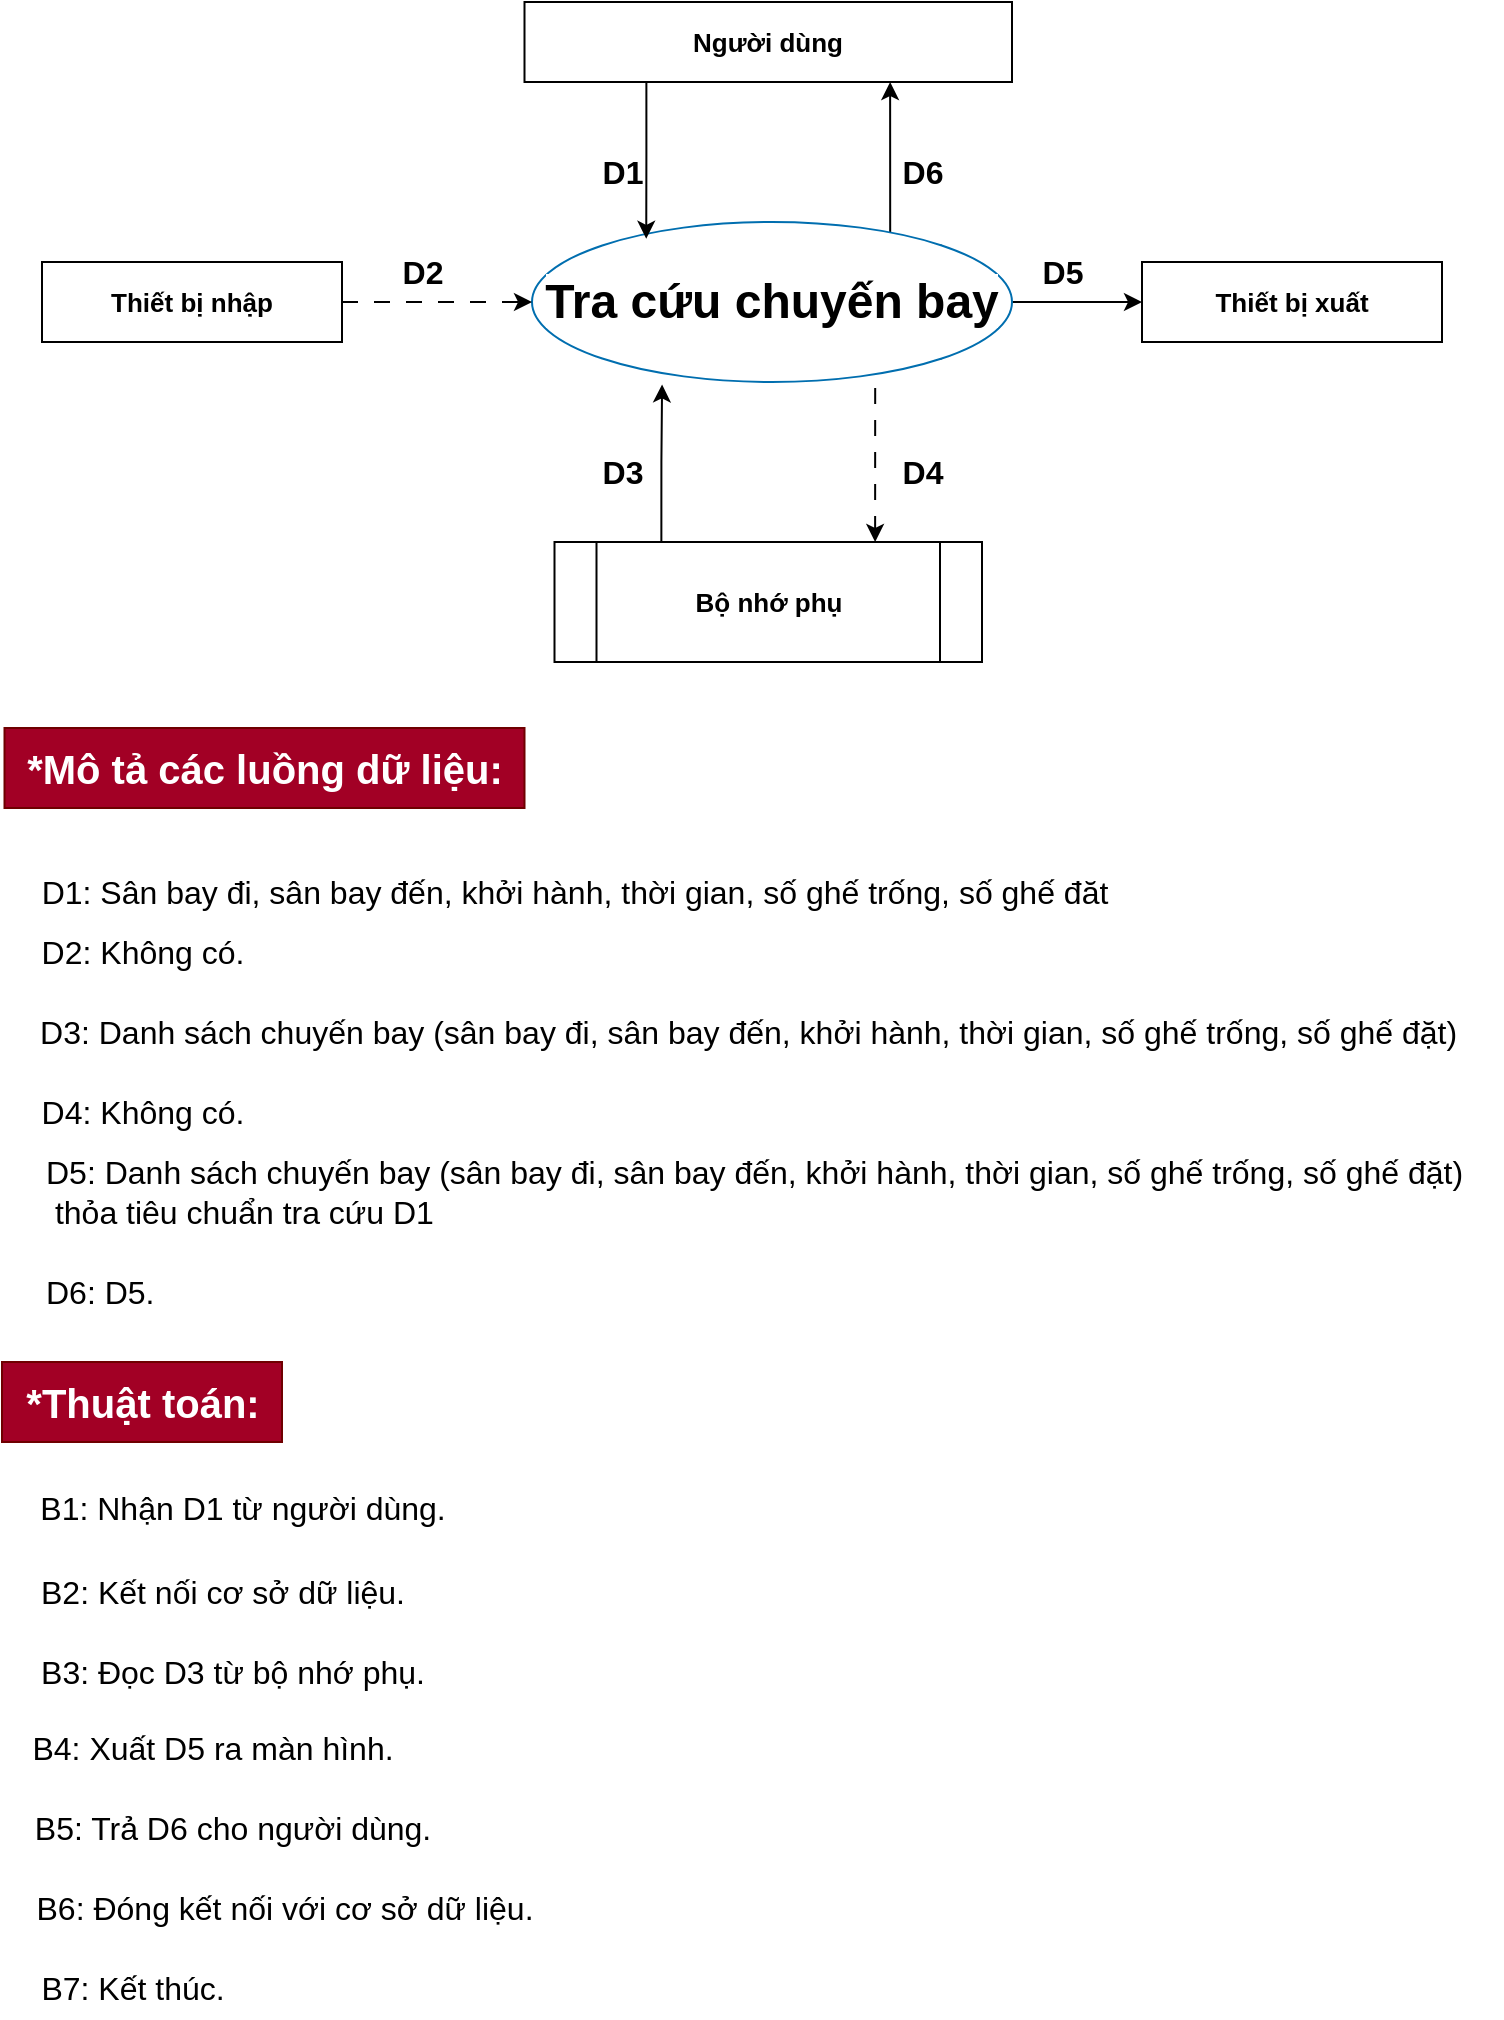 <mxfile version="23.1.5" type="device">
  <diagram name="Trang-1" id="kYHfyQUYchHKSgXVpSWh">
    <mxGraphModel dx="1050" dy="621" grid="1" gridSize="10" guides="1" tooltips="1" connect="1" arrows="1" fold="1" page="1" pageScale="1" pageWidth="827" pageHeight="1169" math="0" shadow="0">
      <root>
        <mxCell id="0" />
        <mxCell id="1" parent="0" />
        <mxCell id="psD6yAt_yMws2ZLbCAb7-1" value="&lt;b&gt;&lt;font style=&quot;font-size: 13px;&quot;&gt;Người dùng&lt;/font&gt;&lt;/b&gt;" style="rounded=0;whiteSpace=wrap;html=1;" parent="1" vertex="1">
          <mxGeometry x="281.25" y="70" width="243.75" height="40" as="geometry" />
        </mxCell>
        <mxCell id="psD6yAt_yMws2ZLbCAb7-20" style="edgeStyle=orthogonalEdgeStyle;rounded=0;orthogonalLoop=1;jettySize=auto;html=1;exitX=1;exitY=0;exitDx=0;exitDy=0;entryX=0.75;entryY=1;entryDx=0;entryDy=0;" parent="1" source="psD6yAt_yMws2ZLbCAb7-2" target="psD6yAt_yMws2ZLbCAb7-1" edge="1">
          <mxGeometry relative="1" as="geometry">
            <Array as="points">
              <mxPoint x="464" y="192" />
            </Array>
          </mxGeometry>
        </mxCell>
        <mxCell id="psD6yAt_yMws2ZLbCAb7-22" style="edgeStyle=orthogonalEdgeStyle;rounded=0;orthogonalLoop=1;jettySize=auto;html=1;exitX=1;exitY=1;exitDx=0;exitDy=0;entryX=0.75;entryY=0;entryDx=0;entryDy=0;dashed=1;dashPattern=8 8;" parent="1" source="psD6yAt_yMws2ZLbCAb7-2" target="psD6yAt_yMws2ZLbCAb7-6" edge="1">
          <mxGeometry relative="1" as="geometry">
            <Array as="points">
              <mxPoint x="457" y="248" />
            </Array>
          </mxGeometry>
        </mxCell>
        <mxCell id="psD6yAt_yMws2ZLbCAb7-25" style="edgeStyle=orthogonalEdgeStyle;rounded=0;orthogonalLoop=1;jettySize=auto;html=1;exitX=1;exitY=0.5;exitDx=0;exitDy=0;entryX=0;entryY=0.5;entryDx=0;entryDy=0;" parent="1" source="psD6yAt_yMws2ZLbCAb7-2" target="psD6yAt_yMws2ZLbCAb7-4" edge="1">
          <mxGeometry relative="1" as="geometry" />
        </mxCell>
        <mxCell id="psD6yAt_yMws2ZLbCAb7-2" value="&lt;font color=&quot;#000000&quot; size=&quot;1&quot; style=&quot;&quot;&gt;&lt;b style=&quot;font-size: 24px; background-color: rgb(255, 255, 255);&quot;&gt;Tra cứu chuyến bay&lt;/b&gt;&lt;/font&gt;" style="ellipse;whiteSpace=wrap;html=1;fillColor=#FFFFFF;strokeColor=#006EAF;fontColor=#ffffff;" parent="1" vertex="1">
          <mxGeometry x="285" y="180" width="240" height="80" as="geometry" />
        </mxCell>
        <mxCell id="psD6yAt_yMws2ZLbCAb7-24" style="edgeStyle=orthogonalEdgeStyle;rounded=0;orthogonalLoop=1;jettySize=auto;html=1;exitX=1;exitY=0.5;exitDx=0;exitDy=0;entryX=0;entryY=0.5;entryDx=0;entryDy=0;dashed=1;dashPattern=8 8;" parent="1" source="psD6yAt_yMws2ZLbCAb7-3" target="psD6yAt_yMws2ZLbCAb7-2" edge="1">
          <mxGeometry relative="1" as="geometry" />
        </mxCell>
        <mxCell id="psD6yAt_yMws2ZLbCAb7-3" value="&lt;b&gt;&lt;font style=&quot;font-size: 13px;&quot;&gt;Thiết bị nhập&lt;/font&gt;&lt;/b&gt;" style="rounded=0;whiteSpace=wrap;html=1;" parent="1" vertex="1">
          <mxGeometry x="40" y="200" width="150" height="40" as="geometry" />
        </mxCell>
        <mxCell id="psD6yAt_yMws2ZLbCAb7-4" value="&lt;b&gt;&lt;font style=&quot;font-size: 13px;&quot;&gt;Thiết bị xuất&lt;/font&gt;&lt;/b&gt;" style="rounded=0;whiteSpace=wrap;html=1;" parent="1" vertex="1">
          <mxGeometry x="590" y="200" width="150" height="40" as="geometry" />
        </mxCell>
        <mxCell id="psD6yAt_yMws2ZLbCAb7-6" value="&lt;b&gt;&lt;font style=&quot;font-size: 13px;&quot;&gt;Bộ nhớ phụ&lt;/font&gt;&lt;/b&gt;" style="shape=process;whiteSpace=wrap;html=1;backgroundOutline=1;" parent="1" vertex="1">
          <mxGeometry x="296.25" y="340" width="213.75" height="60" as="geometry" />
        </mxCell>
        <mxCell id="psD6yAt_yMws2ZLbCAb7-18" style="edgeStyle=orthogonalEdgeStyle;rounded=0;orthogonalLoop=1;jettySize=auto;html=1;exitX=0.25;exitY=1;exitDx=0;exitDy=0;entryX=0.238;entryY=0.105;entryDx=0;entryDy=0;entryPerimeter=0;" parent="1" source="psD6yAt_yMws2ZLbCAb7-1" target="psD6yAt_yMws2ZLbCAb7-2" edge="1">
          <mxGeometry relative="1" as="geometry" />
        </mxCell>
        <mxCell id="psD6yAt_yMws2ZLbCAb7-21" style="edgeStyle=orthogonalEdgeStyle;rounded=0;orthogonalLoop=1;jettySize=auto;html=1;exitX=0.25;exitY=0;exitDx=0;exitDy=0;entryX=0.271;entryY=1.015;entryDx=0;entryDy=0;entryPerimeter=0;" parent="1" source="psD6yAt_yMws2ZLbCAb7-6" target="psD6yAt_yMws2ZLbCAb7-2" edge="1">
          <mxGeometry relative="1" as="geometry" />
        </mxCell>
        <mxCell id="psD6yAt_yMws2ZLbCAb7-26" value="&lt;b style=&quot;font-size: 16px;&quot;&gt;D1&lt;/b&gt;" style="text;html=1;align=center;verticalAlign=middle;resizable=0;points=[];autosize=1;strokeColor=none;fillColor=none;fontSize=16;" parent="1" vertex="1">
          <mxGeometry x="310" y="140" width="40" height="30" as="geometry" />
        </mxCell>
        <mxCell id="psD6yAt_yMws2ZLbCAb7-27" value="&lt;b&gt;&lt;font style=&quot;font-size: 16px;&quot;&gt;D6&lt;/font&gt;&lt;/b&gt;" style="text;html=1;align=center;verticalAlign=middle;resizable=0;points=[];autosize=1;strokeColor=none;fillColor=none;" parent="1" vertex="1">
          <mxGeometry x="460" y="140" width="40" height="30" as="geometry" />
        </mxCell>
        <mxCell id="psD6yAt_yMws2ZLbCAb7-28" value="&lt;b style=&quot;font-size: 16px;&quot;&gt;D2&lt;/b&gt;" style="text;html=1;align=center;verticalAlign=middle;resizable=0;points=[];autosize=1;strokeColor=none;fillColor=none;fontSize=16;" parent="1" vertex="1">
          <mxGeometry x="210" y="190" width="40" height="30" as="geometry" />
        </mxCell>
        <mxCell id="psD6yAt_yMws2ZLbCAb7-31" value="&lt;b style=&quot;font-size: 16px;&quot;&gt;D5&lt;/b&gt;" style="text;html=1;align=center;verticalAlign=middle;resizable=0;points=[];autosize=1;strokeColor=none;fillColor=none;fontSize=16;" parent="1" vertex="1">
          <mxGeometry x="530" y="190" width="40" height="30" as="geometry" />
        </mxCell>
        <mxCell id="psD6yAt_yMws2ZLbCAb7-32" value="&lt;b style=&quot;font-size: 16px;&quot;&gt;D3&lt;/b&gt;" style="text;html=1;align=center;verticalAlign=middle;resizable=0;points=[];autosize=1;strokeColor=none;fillColor=none;fontSize=16;" parent="1" vertex="1">
          <mxGeometry x="310" y="290" width="40" height="30" as="geometry" />
        </mxCell>
        <mxCell id="psD6yAt_yMws2ZLbCAb7-33" value="&lt;b style=&quot;font-size: 16px;&quot;&gt;D4&lt;/b&gt;" style="text;html=1;align=center;verticalAlign=middle;resizable=0;points=[];autosize=1;strokeColor=none;fillColor=none;fontSize=16;" parent="1" vertex="1">
          <mxGeometry x="460" y="290" width="40" height="30" as="geometry" />
        </mxCell>
        <mxCell id="psD6yAt_yMws2ZLbCAb7-34" value="&lt;font size=&quot;1&quot; style=&quot;&quot;&gt;&lt;b style=&quot;font-size: 20px;&quot;&gt;*Mô tả các luồng dữ liệu:&lt;/b&gt;&lt;/font&gt;" style="text;html=1;align=center;verticalAlign=middle;resizable=0;points=[];autosize=1;strokeColor=#6F0000;fillColor=#a20025;fontColor=#ffffff;" parent="1" vertex="1">
          <mxGeometry x="21.25" y="433" width="260" height="40" as="geometry" />
        </mxCell>
        <mxCell id="psD6yAt_yMws2ZLbCAb7-36" value="D1: Sân bay đi, sân bay đến, khởi hành, thời gian, số ghế trống, số ghế đăt" style="text;html=1;align=center;verticalAlign=middle;resizable=0;points=[];autosize=1;strokeColor=none;fillColor=none;fontSize=16;" parent="1" vertex="1">
          <mxGeometry x="26.25" y="500" width="560" height="30" as="geometry" />
        </mxCell>
        <mxCell id="psD6yAt_yMws2ZLbCAb7-37" value="D2: Không có." style="text;html=1;align=center;verticalAlign=middle;resizable=0;points=[];autosize=1;strokeColor=none;fillColor=none;fontSize=16;" parent="1" vertex="1">
          <mxGeometry x="30" y="530" width="120" height="30" as="geometry" />
        </mxCell>
        <mxCell id="psD6yAt_yMws2ZLbCAb7-38" value="D3: Danh sách chuyến bay (sân bay đi, sân bay đến, khởi hành, thời gian, số ghế trống, số ghế đặt)&amp;nbsp;" style="text;html=1;align=center;verticalAlign=middle;resizable=0;points=[];autosize=1;strokeColor=none;fillColor=none;fontSize=16;" parent="1" vertex="1">
          <mxGeometry x="25" y="570" width="740" height="30" as="geometry" />
        </mxCell>
        <mxCell id="psD6yAt_yMws2ZLbCAb7-39" value="D4: Không có." style="text;html=1;align=center;verticalAlign=middle;resizable=0;points=[];autosize=1;strokeColor=none;fillColor=none;fontSize=16;" parent="1" vertex="1">
          <mxGeometry x="30" y="610" width="120" height="30" as="geometry" />
        </mxCell>
        <mxCell id="psD6yAt_yMws2ZLbCAb7-40" value="D5: Danh sách chuyến bay (sân bay đi, sân bay đến, khởi hành, thời gian, số ghế trống, số ghế đặt)&lt;br&gt;&amp;nbsp;thỏa tiêu chuẩn tra cứu D1" style="text;html=1;align=left;verticalAlign=middle;resizable=0;points=[];autosize=1;strokeColor=none;fillColor=none;fontSize=16;" parent="1" vertex="1">
          <mxGeometry x="40" y="640" width="730" height="50" as="geometry" />
        </mxCell>
        <mxCell id="psD6yAt_yMws2ZLbCAb7-41" value="D6: D5." style="text;html=1;align=left;verticalAlign=middle;resizable=0;points=[];autosize=1;strokeColor=none;fillColor=none;fontSize=16;" parent="1" vertex="1">
          <mxGeometry x="40" y="700" width="80" height="30" as="geometry" />
        </mxCell>
        <mxCell id="psD6yAt_yMws2ZLbCAb7-42" value="&lt;font size=&quot;1&quot; style=&quot;&quot;&gt;&lt;b style=&quot;font-size: 20px;&quot;&gt;*Thuật toán:&lt;/b&gt;&lt;/font&gt;" style="text;html=1;align=center;verticalAlign=middle;resizable=0;points=[];autosize=1;strokeColor=#6F0000;fillColor=#a20025;fontColor=#ffffff;" parent="1" vertex="1">
          <mxGeometry x="20" y="750" width="140" height="40" as="geometry" />
        </mxCell>
        <mxCell id="psD6yAt_yMws2ZLbCAb7-43" value="&lt;font style=&quot;font-size: 16px;&quot;&gt;B1: Nhận D1 từ người dùng.&lt;/font&gt;" style="text;html=1;align=center;verticalAlign=middle;resizable=0;points=[];autosize=1;strokeColor=none;fillColor=none;" parent="1" vertex="1">
          <mxGeometry x="25" y="808" width="230" height="30" as="geometry" />
        </mxCell>
        <mxCell id="psD6yAt_yMws2ZLbCAb7-44" value="&lt;font style=&quot;font-size: 16px;&quot;&gt;B2: Kết nối cơ sở dữ liệu.&lt;/font&gt;" style="text;html=1;align=center;verticalAlign=middle;resizable=0;points=[];autosize=1;strokeColor=none;fillColor=none;" parent="1" vertex="1">
          <mxGeometry x="25" y="850" width="210" height="30" as="geometry" />
        </mxCell>
        <mxCell id="psD6yAt_yMws2ZLbCAb7-46" value="&lt;font style=&quot;font-size: 16px;&quot;&gt;B3: Đọc D3 từ bộ nhớ phụ.&lt;/font&gt;" style="text;html=1;align=center;verticalAlign=middle;resizable=0;points=[];autosize=1;strokeColor=none;fillColor=none;" parent="1" vertex="1">
          <mxGeometry x="25" y="890" width="220" height="30" as="geometry" />
        </mxCell>
        <mxCell id="psD6yAt_yMws2ZLbCAb7-47" value="&lt;font style=&quot;font-size: 16px;&quot;&gt;B4: Xuất D5 ra màn hình.&lt;/font&gt;" style="text;html=1;align=center;verticalAlign=middle;resizable=0;points=[];autosize=1;strokeColor=none;fillColor=none;" parent="1" vertex="1">
          <mxGeometry x="25" y="928" width="200" height="30" as="geometry" />
        </mxCell>
        <mxCell id="psD6yAt_yMws2ZLbCAb7-49" value="&lt;font style=&quot;font-size: 16px;&quot;&gt;B5: Trả D6 cho người dùng.&lt;/font&gt;" style="text;html=1;align=center;verticalAlign=middle;resizable=0;points=[];autosize=1;strokeColor=none;fillColor=none;" parent="1" vertex="1">
          <mxGeometry x="25" y="968" width="220" height="30" as="geometry" />
        </mxCell>
        <mxCell id="psD6yAt_yMws2ZLbCAb7-50" value="&lt;font style=&quot;font-size: 16px;&quot;&gt;B6: Đóng kết nối với cơ sở dữ liệu.&lt;/font&gt;" style="text;html=1;align=center;verticalAlign=middle;resizable=0;points=[];autosize=1;strokeColor=none;fillColor=none;" parent="1" vertex="1">
          <mxGeometry x="26.25" y="1008" width="270" height="30" as="geometry" />
        </mxCell>
        <mxCell id="psD6yAt_yMws2ZLbCAb7-51" value="&lt;font style=&quot;font-size: 16px;&quot;&gt;B7: Kết thúc.&lt;/font&gt;" style="text;html=1;align=center;verticalAlign=middle;resizable=0;points=[];autosize=1;strokeColor=none;fillColor=none;" parent="1" vertex="1">
          <mxGeometry x="25" y="1048" width="120" height="30" as="geometry" />
        </mxCell>
      </root>
    </mxGraphModel>
  </diagram>
</mxfile>
